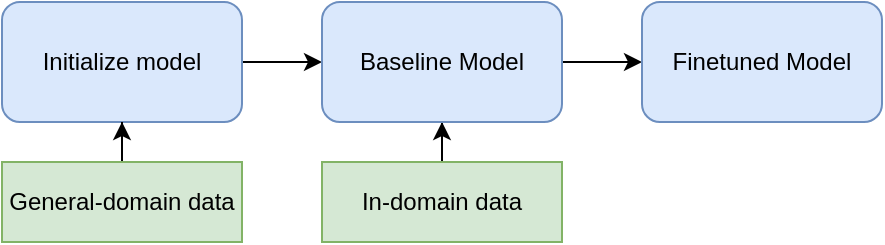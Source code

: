 <mxfile version="20.2.3" type="github">
  <diagram id="Nrs26FxgVpMpn7SGn782" name="Page-1">
    <mxGraphModel dx="980" dy="496" grid="1" gridSize="10" guides="1" tooltips="1" connect="1" arrows="1" fold="1" page="1" pageScale="1" pageWidth="850" pageHeight="1100" math="0" shadow="0">
      <root>
        <mxCell id="0" />
        <mxCell id="1" parent="0" />
        <mxCell id="tXfBcco2lZs8AUjV583_-6" value="" style="edgeStyle=orthogonalEdgeStyle;rounded=0;orthogonalLoop=1;jettySize=auto;html=1;" edge="1" parent="1" source="tXfBcco2lZs8AUjV583_-1" target="tXfBcco2lZs8AUjV583_-5">
          <mxGeometry relative="1" as="geometry" />
        </mxCell>
        <mxCell id="tXfBcco2lZs8AUjV583_-1" value="Initialize model" style="rounded=1;whiteSpace=wrap;html=1;fillColor=#dae8fc;strokeColor=#6c8ebf;" vertex="1" parent="1">
          <mxGeometry x="200" y="320" width="120" height="60" as="geometry" />
        </mxCell>
        <mxCell id="tXfBcco2lZs8AUjV583_-3" value="" style="edgeStyle=orthogonalEdgeStyle;rounded=0;orthogonalLoop=1;jettySize=auto;html=1;" edge="1" parent="1" source="tXfBcco2lZs8AUjV583_-2" target="tXfBcco2lZs8AUjV583_-1">
          <mxGeometry relative="1" as="geometry" />
        </mxCell>
        <mxCell id="tXfBcco2lZs8AUjV583_-2" value="General-domain data" style="rounded=0;whiteSpace=wrap;html=1;fillColor=#d5e8d4;strokeColor=#82b366;" vertex="1" parent="1">
          <mxGeometry x="200" y="400" width="120" height="40" as="geometry" />
        </mxCell>
        <mxCell id="tXfBcco2lZs8AUjV583_-8" value="" style="edgeStyle=orthogonalEdgeStyle;rounded=0;orthogonalLoop=1;jettySize=auto;html=1;" edge="1" parent="1" source="tXfBcco2lZs8AUjV583_-4" target="tXfBcco2lZs8AUjV583_-5">
          <mxGeometry relative="1" as="geometry" />
        </mxCell>
        <mxCell id="tXfBcco2lZs8AUjV583_-4" value="In-domain data" style="rounded=0;whiteSpace=wrap;html=1;fillColor=#d5e8d4;strokeColor=#82b366;" vertex="1" parent="1">
          <mxGeometry x="360" y="400" width="120" height="40" as="geometry" />
        </mxCell>
        <mxCell id="tXfBcco2lZs8AUjV583_-12" value="" style="edgeStyle=orthogonalEdgeStyle;rounded=0;orthogonalLoop=1;jettySize=auto;html=1;" edge="1" parent="1" source="tXfBcco2lZs8AUjV583_-5" target="tXfBcco2lZs8AUjV583_-11">
          <mxGeometry relative="1" as="geometry" />
        </mxCell>
        <mxCell id="tXfBcco2lZs8AUjV583_-5" value="Baseline Model" style="rounded=1;whiteSpace=wrap;html=1;fillColor=#dae8fc;strokeColor=#6c8ebf;" vertex="1" parent="1">
          <mxGeometry x="360" y="320" width="120" height="60" as="geometry" />
        </mxCell>
        <mxCell id="tXfBcco2lZs8AUjV583_-11" value="Finetuned Model" style="whiteSpace=wrap;html=1;fillColor=#dae8fc;strokeColor=#6c8ebf;rounded=1;" vertex="1" parent="1">
          <mxGeometry x="520" y="320" width="120" height="60" as="geometry" />
        </mxCell>
      </root>
    </mxGraphModel>
  </diagram>
</mxfile>
